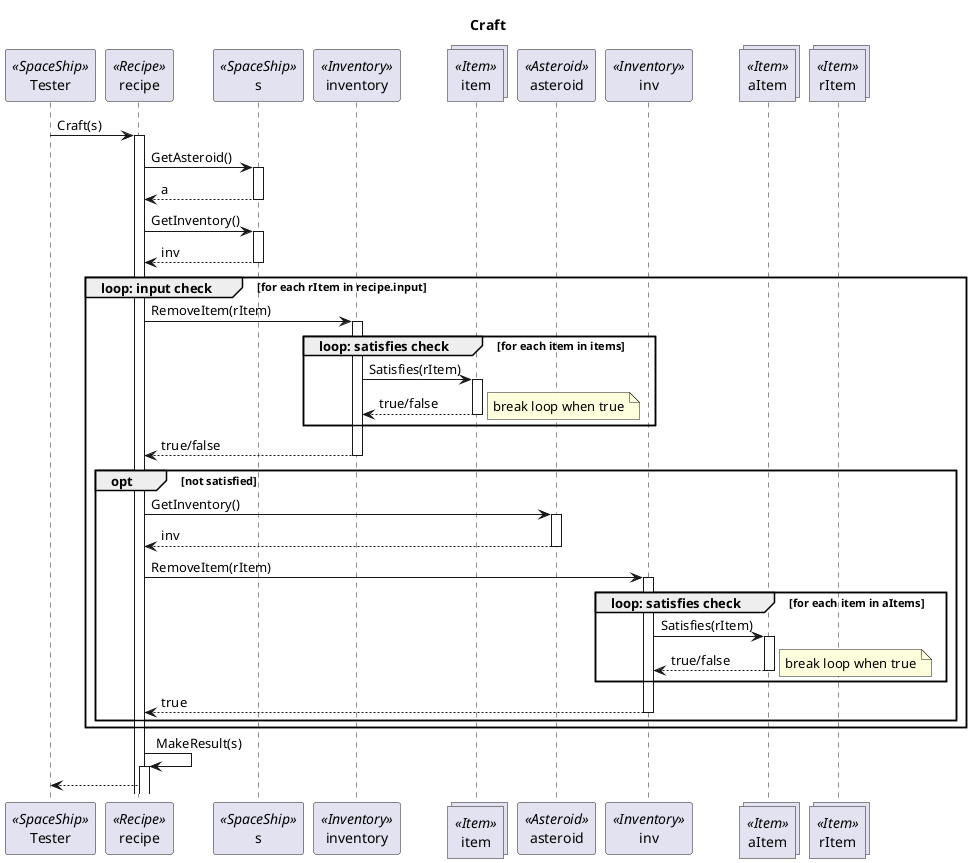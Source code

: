 @startuml
participant Tester as Tester<<SpaceShip>>
participant recipe as recipe <<Recipe>>
participant s as s <<SpaceShip>>
participant inventory as inventory <<Inventory>>
collections item as item <<Item>>
participant asteroid as asteroid <<Asteroid>>
participant inv as inv <<Inventory>>
collections aItem as aItem <<Item>>
collections rItem as rItem <<Item>>


title Craft

Tester-> recipe++: Craft(s)

recipe -> s++: GetAsteroid()
s --> recipe--: a

recipe -> s++: GetInventory()
s --> recipe--: inv

group loop: input check[for each rItem in recipe.input]

    recipe -> inventory++: RemoveItem(rItem)

    group loop: satisfies check [for each item in items] 
         inventory -> item++: Satisfies(rItem)
         item --> inventory--: true/false
         note right
         break loop when true
         end note
    end

    inventory-->recipe--: true/false


    group opt [not satisfied]
        recipe -> asteroid++: GetInventory()
        asteroid --> recipe--: inv

        recipe -> inv++: RemoveItem(rItem)

            group loop: satisfies check [for each item in aItems] 
                 inv -> aItem++: Satisfies(rItem)
                 aItem --> inv--: true/false
                    note right
                    break loop when true
                    end note
           end
        inv--> recipe--: true
    end
end
recipe -> recipe++: MakeResult(s)


recipe --> Tester: 
 
@enduml